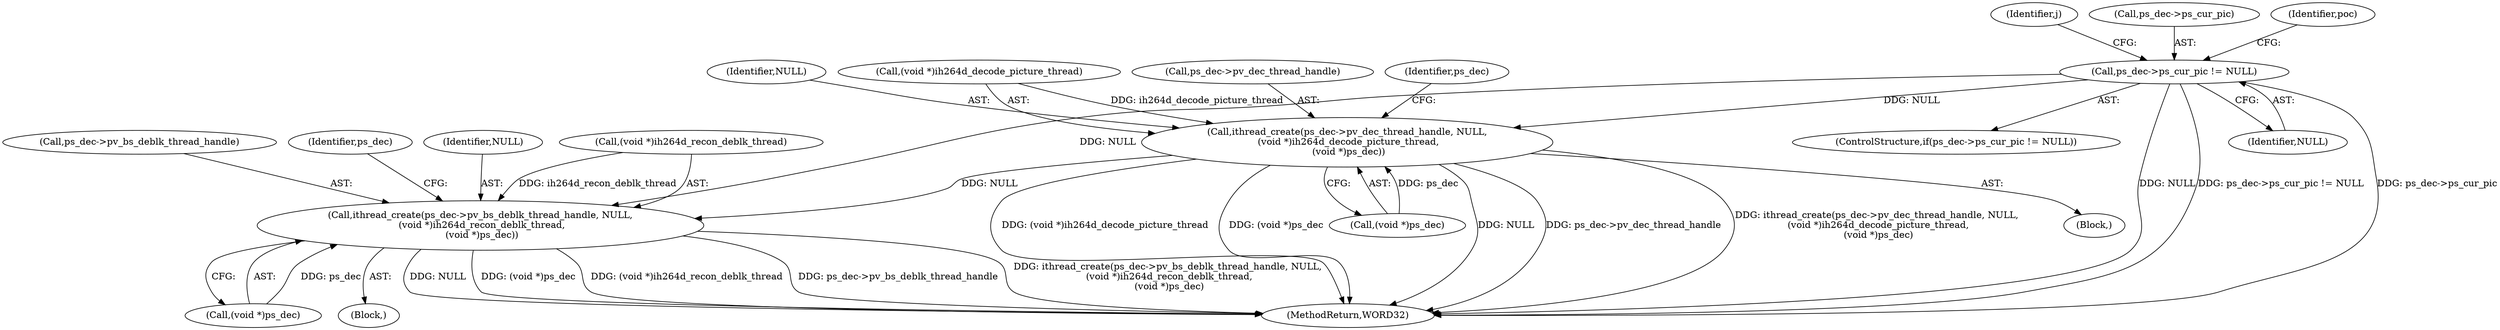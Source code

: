 digraph "0_Android_d4841f1161bdb5e13cb19e81af42437a634dd6ef@pointer" {
"1000283" [label="(Call,ps_dec->ps_cur_pic != NULL)"];
"1000446" [label="(Call,ithread_create(ps_dec->pv_dec_thread_handle, NULL,\n (void *)ih264d_decode_picture_thread,\n (void *)ps_dec))"];
"1000490" [label="(Call,ithread_create(ps_dec->pv_bs_deblk_thread_handle, NULL,\n (void *)ih264d_recon_deblk_thread,\n (void *)ps_dec))"];
"1001364" [label="(MethodReturn,WORD32)"];
"1000494" [label="(Identifier,NULL)"];
"1000283" [label="(Call,ps_dec->ps_cur_pic != NULL)"];
"1000454" [label="(Call,(void *)ps_dec)"];
"1000298" [label="(Identifier,j)"];
"1000498" [label="(Call,(void *)ps_dec)"];
"1000447" [label="(Call,ps_dec->pv_dec_thread_handle)"];
"1000451" [label="(Call,(void *)ih264d_decode_picture_thread)"];
"1000284" [label="(Call,ps_dec->ps_cur_pic)"];
"1000495" [label="(Call,(void *)ih264d_recon_deblk_thread)"];
"1000459" [label="(Identifier,ps_dec)"];
"1000450" [label="(Identifier,NULL)"];
"1000282" [label="(ControlStructure,if(ps_dec->ps_cur_pic != NULL))"];
"1000287" [label="(Identifier,NULL)"];
"1000289" [label="(Identifier,poc)"];
"1000445" [label="(Block,)"];
"1000491" [label="(Call,ps_dec->pv_bs_deblk_thread_handle)"];
"1000484" [label="(Block,)"];
"1000490" [label="(Call,ithread_create(ps_dec->pv_bs_deblk_thread_handle, NULL,\n (void *)ih264d_recon_deblk_thread,\n (void *)ps_dec))"];
"1000446" [label="(Call,ithread_create(ps_dec->pv_dec_thread_handle, NULL,\n (void *)ih264d_decode_picture_thread,\n (void *)ps_dec))"];
"1000503" [label="(Identifier,ps_dec)"];
"1000283" -> "1000282"  [label="AST: "];
"1000283" -> "1000287"  [label="CFG: "];
"1000284" -> "1000283"  [label="AST: "];
"1000287" -> "1000283"  [label="AST: "];
"1000289" -> "1000283"  [label="CFG: "];
"1000298" -> "1000283"  [label="CFG: "];
"1000283" -> "1001364"  [label="DDG: ps_dec->ps_cur_pic"];
"1000283" -> "1001364"  [label="DDG: NULL"];
"1000283" -> "1001364"  [label="DDG: ps_dec->ps_cur_pic != NULL"];
"1000283" -> "1000446"  [label="DDG: NULL"];
"1000283" -> "1000490"  [label="DDG: NULL"];
"1000446" -> "1000445"  [label="AST: "];
"1000446" -> "1000454"  [label="CFG: "];
"1000447" -> "1000446"  [label="AST: "];
"1000450" -> "1000446"  [label="AST: "];
"1000451" -> "1000446"  [label="AST: "];
"1000454" -> "1000446"  [label="AST: "];
"1000459" -> "1000446"  [label="CFG: "];
"1000446" -> "1001364"  [label="DDG: NULL"];
"1000446" -> "1001364"  [label="DDG: ps_dec->pv_dec_thread_handle"];
"1000446" -> "1001364"  [label="DDG: ithread_create(ps_dec->pv_dec_thread_handle, NULL,\n (void *)ih264d_decode_picture_thread,\n (void *)ps_dec)"];
"1000446" -> "1001364"  [label="DDG: (void *)ih264d_decode_picture_thread"];
"1000446" -> "1001364"  [label="DDG: (void *)ps_dec"];
"1000451" -> "1000446"  [label="DDG: ih264d_decode_picture_thread"];
"1000454" -> "1000446"  [label="DDG: ps_dec"];
"1000446" -> "1000490"  [label="DDG: NULL"];
"1000490" -> "1000484"  [label="AST: "];
"1000490" -> "1000498"  [label="CFG: "];
"1000491" -> "1000490"  [label="AST: "];
"1000494" -> "1000490"  [label="AST: "];
"1000495" -> "1000490"  [label="AST: "];
"1000498" -> "1000490"  [label="AST: "];
"1000503" -> "1000490"  [label="CFG: "];
"1000490" -> "1001364"  [label="DDG: NULL"];
"1000490" -> "1001364"  [label="DDG: (void *)ps_dec"];
"1000490" -> "1001364"  [label="DDG: (void *)ih264d_recon_deblk_thread"];
"1000490" -> "1001364"  [label="DDG: ps_dec->pv_bs_deblk_thread_handle"];
"1000490" -> "1001364"  [label="DDG: ithread_create(ps_dec->pv_bs_deblk_thread_handle, NULL,\n (void *)ih264d_recon_deblk_thread,\n (void *)ps_dec)"];
"1000495" -> "1000490"  [label="DDG: ih264d_recon_deblk_thread"];
"1000498" -> "1000490"  [label="DDG: ps_dec"];
}
